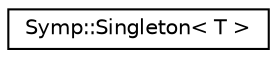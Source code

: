 digraph "Graphical Class Hierarchy"
{
  edge [fontname="Helvetica",fontsize="10",labelfontname="Helvetica",labelfontsize="10"];
  node [fontname="Helvetica",fontsize="10",shape=record];
  rankdir="LR";
  Node1 [label="Symp::Singleton\< T \>",height=0.2,width=0.4,color="black", fillcolor="white", style="filled",URL="$class_symp_1_1_singleton.html"];
}
